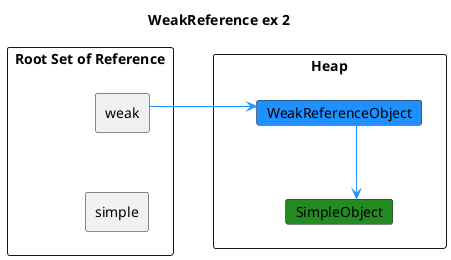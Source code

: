 @startuml
'skinparam nodesep 10
'skinparam ranksep 20
skinparam linetype ortho

title
	WeakReference ex 2
end title

rectangle "Root Set of Reference" {
	rectangle weak {
	}
	rectangle simple {
	}

	weak -[hidden]d- simple

}

rectangle Heap {
	card WeakReferenceObject #DodgerBlue{
	}
	card SimpleObject #ForestGreen{
	}

	WeakReferenceObject -[hidden]d-> SimpleObject
}

"Root Set of Reference" -[hidden]r- Heap
weak -r-> WeakReferenceObject #DodgerBlue
WeakReferenceObject --> SimpleObject #DodgerBlue


@enduml
